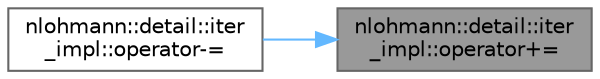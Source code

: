 digraph "nlohmann::detail::iter_impl::operator+="
{
 // LATEX_PDF_SIZE
  bgcolor="transparent";
  edge [fontname=Helvetica,fontsize=10,labelfontname=Helvetica,labelfontsize=10];
  node [fontname=Helvetica,fontsize=10,shape=box,height=0.2,width=0.4];
  rankdir="RL";
  Node1 [label="nlohmann::detail::iter\l_impl::operator+=",height=0.2,width=0.4,color="gray40", fillcolor="grey60", style="filled", fontcolor="black",tooltip="add to iterator"];
  Node1 -> Node2 [dir="back",color="steelblue1",style="solid"];
  Node2 [label="nlohmann::detail::iter\l_impl::operator-=",height=0.2,width=0.4,color="grey40", fillcolor="white", style="filled",URL="$a02011.html#af0d52c75e651a915e3dc5cdab71c06bd",tooltip="subtract from iterator"];
}
